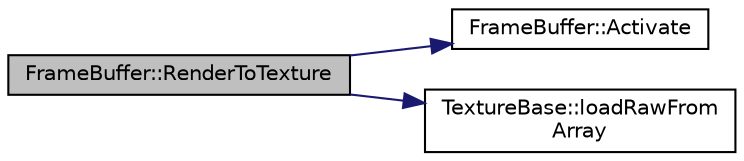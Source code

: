 digraph "FrameBuffer::RenderToTexture"
{
  edge [fontname="Helvetica",fontsize="10",labelfontname="Helvetica",labelfontsize="10"];
  node [fontname="Helvetica",fontsize="10",shape=record];
  rankdir="LR";
  Node1 [label="FrameBuffer::RenderToTexture",height=0.2,width=0.4,color="black", fillcolor="grey75", style="filled", fontcolor="black"];
  Node1 -> Node2 [color="midnightblue",fontsize="10",style="solid",fontname="Helvetica"];
  Node2 [label="FrameBuffer::Activate",height=0.2,width=0.4,color="black", fillcolor="white", style="filled",URL="$class_frame_buffer.html#ae4f8aa3bce80a07bcfa3faa6f1a79f25"];
  Node1 -> Node3 [color="midnightblue",fontsize="10",style="solid",fontname="Helvetica"];
  Node3 [label="TextureBase::loadRawFrom\lArray",height=0.2,width=0.4,color="black", fillcolor="white", style="filled",URL="$class_texture_base.html#a4a06ef37e07379fc3433ba91197048f7"];
}
